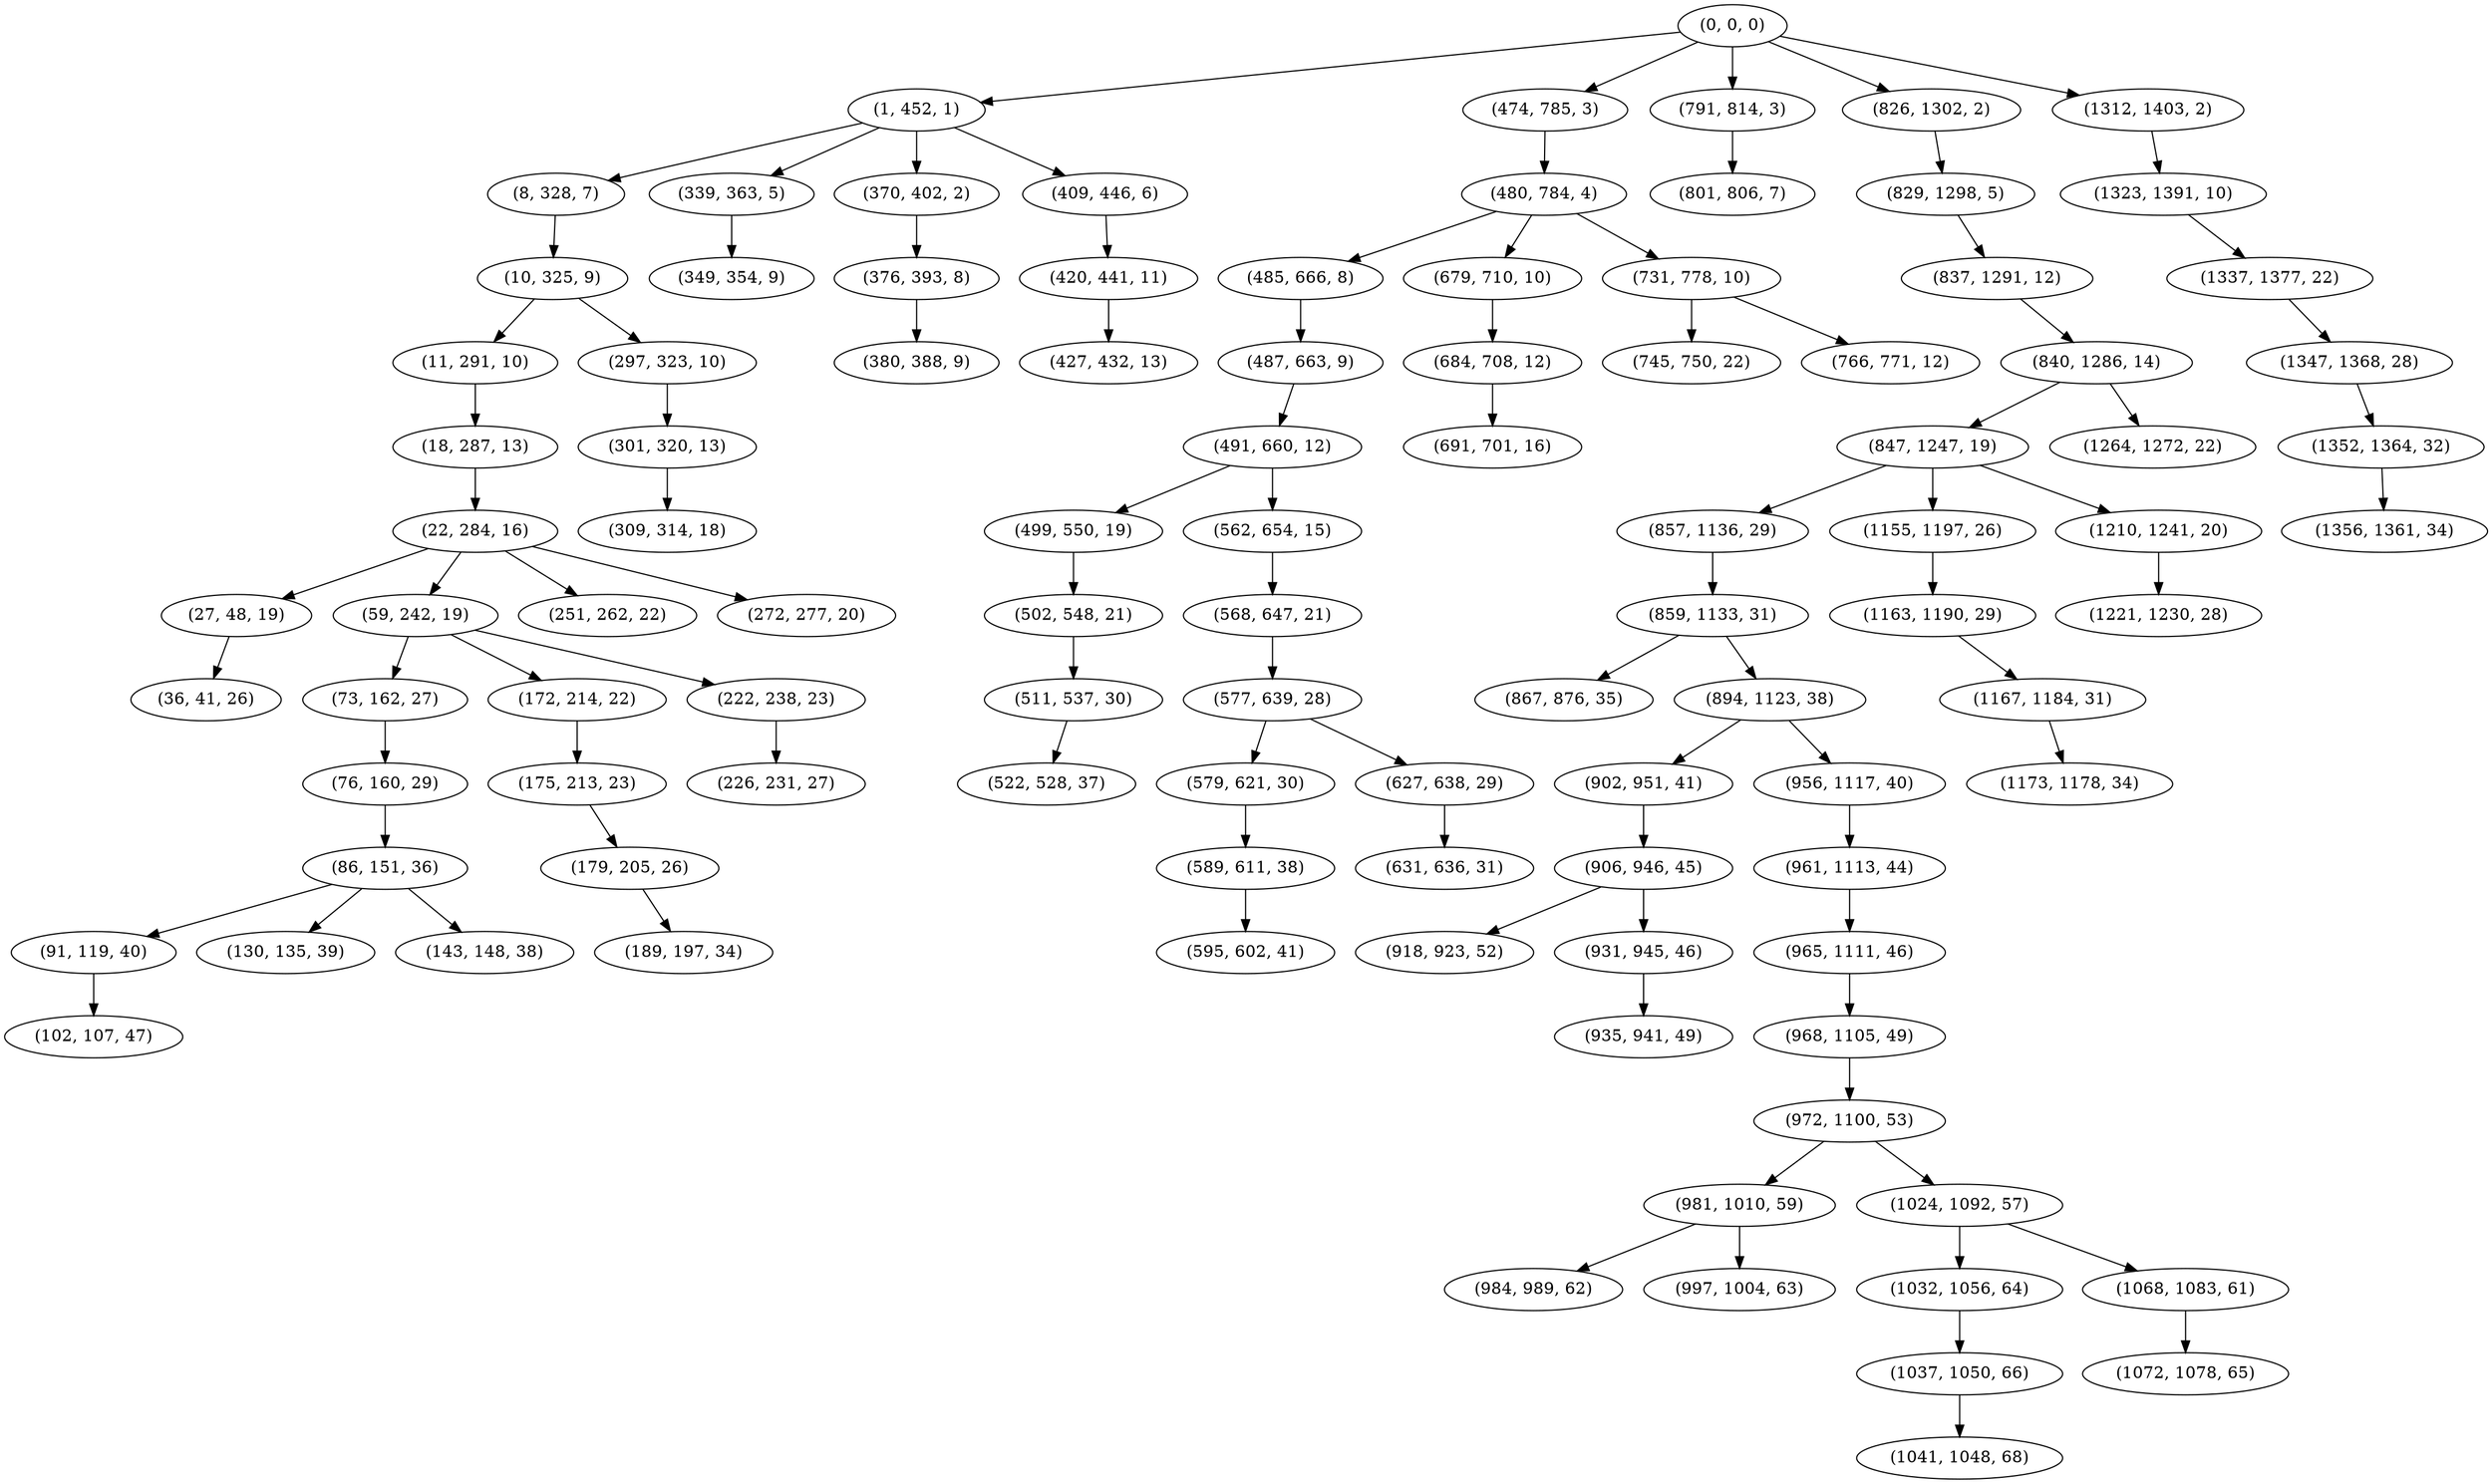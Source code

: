 digraph tree {
    "(0, 0, 0)";
    "(1, 452, 1)";
    "(8, 328, 7)";
    "(10, 325, 9)";
    "(11, 291, 10)";
    "(18, 287, 13)";
    "(22, 284, 16)";
    "(27, 48, 19)";
    "(36, 41, 26)";
    "(59, 242, 19)";
    "(73, 162, 27)";
    "(76, 160, 29)";
    "(86, 151, 36)";
    "(91, 119, 40)";
    "(102, 107, 47)";
    "(130, 135, 39)";
    "(143, 148, 38)";
    "(172, 214, 22)";
    "(175, 213, 23)";
    "(179, 205, 26)";
    "(189, 197, 34)";
    "(222, 238, 23)";
    "(226, 231, 27)";
    "(251, 262, 22)";
    "(272, 277, 20)";
    "(297, 323, 10)";
    "(301, 320, 13)";
    "(309, 314, 18)";
    "(339, 363, 5)";
    "(349, 354, 9)";
    "(370, 402, 2)";
    "(376, 393, 8)";
    "(380, 388, 9)";
    "(409, 446, 6)";
    "(420, 441, 11)";
    "(427, 432, 13)";
    "(474, 785, 3)";
    "(480, 784, 4)";
    "(485, 666, 8)";
    "(487, 663, 9)";
    "(491, 660, 12)";
    "(499, 550, 19)";
    "(502, 548, 21)";
    "(511, 537, 30)";
    "(522, 528, 37)";
    "(562, 654, 15)";
    "(568, 647, 21)";
    "(577, 639, 28)";
    "(579, 621, 30)";
    "(589, 611, 38)";
    "(595, 602, 41)";
    "(627, 638, 29)";
    "(631, 636, 31)";
    "(679, 710, 10)";
    "(684, 708, 12)";
    "(691, 701, 16)";
    "(731, 778, 10)";
    "(745, 750, 22)";
    "(766, 771, 12)";
    "(791, 814, 3)";
    "(801, 806, 7)";
    "(826, 1302, 2)";
    "(829, 1298, 5)";
    "(837, 1291, 12)";
    "(840, 1286, 14)";
    "(847, 1247, 19)";
    "(857, 1136, 29)";
    "(859, 1133, 31)";
    "(867, 876, 35)";
    "(894, 1123, 38)";
    "(902, 951, 41)";
    "(906, 946, 45)";
    "(918, 923, 52)";
    "(931, 945, 46)";
    "(935, 941, 49)";
    "(956, 1117, 40)";
    "(961, 1113, 44)";
    "(965, 1111, 46)";
    "(968, 1105, 49)";
    "(972, 1100, 53)";
    "(981, 1010, 59)";
    "(984, 989, 62)";
    "(997, 1004, 63)";
    "(1024, 1092, 57)";
    "(1032, 1056, 64)";
    "(1037, 1050, 66)";
    "(1041, 1048, 68)";
    "(1068, 1083, 61)";
    "(1072, 1078, 65)";
    "(1155, 1197, 26)";
    "(1163, 1190, 29)";
    "(1167, 1184, 31)";
    "(1173, 1178, 34)";
    "(1210, 1241, 20)";
    "(1221, 1230, 28)";
    "(1264, 1272, 22)";
    "(1312, 1403, 2)";
    "(1323, 1391, 10)";
    "(1337, 1377, 22)";
    "(1347, 1368, 28)";
    "(1352, 1364, 32)";
    "(1356, 1361, 34)";
    "(0, 0, 0)" -> "(1, 452, 1)";
    "(0, 0, 0)" -> "(474, 785, 3)";
    "(0, 0, 0)" -> "(791, 814, 3)";
    "(0, 0, 0)" -> "(826, 1302, 2)";
    "(0, 0, 0)" -> "(1312, 1403, 2)";
    "(1, 452, 1)" -> "(8, 328, 7)";
    "(1, 452, 1)" -> "(339, 363, 5)";
    "(1, 452, 1)" -> "(370, 402, 2)";
    "(1, 452, 1)" -> "(409, 446, 6)";
    "(8, 328, 7)" -> "(10, 325, 9)";
    "(10, 325, 9)" -> "(11, 291, 10)";
    "(10, 325, 9)" -> "(297, 323, 10)";
    "(11, 291, 10)" -> "(18, 287, 13)";
    "(18, 287, 13)" -> "(22, 284, 16)";
    "(22, 284, 16)" -> "(27, 48, 19)";
    "(22, 284, 16)" -> "(59, 242, 19)";
    "(22, 284, 16)" -> "(251, 262, 22)";
    "(22, 284, 16)" -> "(272, 277, 20)";
    "(27, 48, 19)" -> "(36, 41, 26)";
    "(59, 242, 19)" -> "(73, 162, 27)";
    "(59, 242, 19)" -> "(172, 214, 22)";
    "(59, 242, 19)" -> "(222, 238, 23)";
    "(73, 162, 27)" -> "(76, 160, 29)";
    "(76, 160, 29)" -> "(86, 151, 36)";
    "(86, 151, 36)" -> "(91, 119, 40)";
    "(86, 151, 36)" -> "(130, 135, 39)";
    "(86, 151, 36)" -> "(143, 148, 38)";
    "(91, 119, 40)" -> "(102, 107, 47)";
    "(172, 214, 22)" -> "(175, 213, 23)";
    "(175, 213, 23)" -> "(179, 205, 26)";
    "(179, 205, 26)" -> "(189, 197, 34)";
    "(222, 238, 23)" -> "(226, 231, 27)";
    "(297, 323, 10)" -> "(301, 320, 13)";
    "(301, 320, 13)" -> "(309, 314, 18)";
    "(339, 363, 5)" -> "(349, 354, 9)";
    "(370, 402, 2)" -> "(376, 393, 8)";
    "(376, 393, 8)" -> "(380, 388, 9)";
    "(409, 446, 6)" -> "(420, 441, 11)";
    "(420, 441, 11)" -> "(427, 432, 13)";
    "(474, 785, 3)" -> "(480, 784, 4)";
    "(480, 784, 4)" -> "(485, 666, 8)";
    "(480, 784, 4)" -> "(679, 710, 10)";
    "(480, 784, 4)" -> "(731, 778, 10)";
    "(485, 666, 8)" -> "(487, 663, 9)";
    "(487, 663, 9)" -> "(491, 660, 12)";
    "(491, 660, 12)" -> "(499, 550, 19)";
    "(491, 660, 12)" -> "(562, 654, 15)";
    "(499, 550, 19)" -> "(502, 548, 21)";
    "(502, 548, 21)" -> "(511, 537, 30)";
    "(511, 537, 30)" -> "(522, 528, 37)";
    "(562, 654, 15)" -> "(568, 647, 21)";
    "(568, 647, 21)" -> "(577, 639, 28)";
    "(577, 639, 28)" -> "(579, 621, 30)";
    "(577, 639, 28)" -> "(627, 638, 29)";
    "(579, 621, 30)" -> "(589, 611, 38)";
    "(589, 611, 38)" -> "(595, 602, 41)";
    "(627, 638, 29)" -> "(631, 636, 31)";
    "(679, 710, 10)" -> "(684, 708, 12)";
    "(684, 708, 12)" -> "(691, 701, 16)";
    "(731, 778, 10)" -> "(745, 750, 22)";
    "(731, 778, 10)" -> "(766, 771, 12)";
    "(791, 814, 3)" -> "(801, 806, 7)";
    "(826, 1302, 2)" -> "(829, 1298, 5)";
    "(829, 1298, 5)" -> "(837, 1291, 12)";
    "(837, 1291, 12)" -> "(840, 1286, 14)";
    "(840, 1286, 14)" -> "(847, 1247, 19)";
    "(840, 1286, 14)" -> "(1264, 1272, 22)";
    "(847, 1247, 19)" -> "(857, 1136, 29)";
    "(847, 1247, 19)" -> "(1155, 1197, 26)";
    "(847, 1247, 19)" -> "(1210, 1241, 20)";
    "(857, 1136, 29)" -> "(859, 1133, 31)";
    "(859, 1133, 31)" -> "(867, 876, 35)";
    "(859, 1133, 31)" -> "(894, 1123, 38)";
    "(894, 1123, 38)" -> "(902, 951, 41)";
    "(894, 1123, 38)" -> "(956, 1117, 40)";
    "(902, 951, 41)" -> "(906, 946, 45)";
    "(906, 946, 45)" -> "(918, 923, 52)";
    "(906, 946, 45)" -> "(931, 945, 46)";
    "(931, 945, 46)" -> "(935, 941, 49)";
    "(956, 1117, 40)" -> "(961, 1113, 44)";
    "(961, 1113, 44)" -> "(965, 1111, 46)";
    "(965, 1111, 46)" -> "(968, 1105, 49)";
    "(968, 1105, 49)" -> "(972, 1100, 53)";
    "(972, 1100, 53)" -> "(981, 1010, 59)";
    "(972, 1100, 53)" -> "(1024, 1092, 57)";
    "(981, 1010, 59)" -> "(984, 989, 62)";
    "(981, 1010, 59)" -> "(997, 1004, 63)";
    "(1024, 1092, 57)" -> "(1032, 1056, 64)";
    "(1024, 1092, 57)" -> "(1068, 1083, 61)";
    "(1032, 1056, 64)" -> "(1037, 1050, 66)";
    "(1037, 1050, 66)" -> "(1041, 1048, 68)";
    "(1068, 1083, 61)" -> "(1072, 1078, 65)";
    "(1155, 1197, 26)" -> "(1163, 1190, 29)";
    "(1163, 1190, 29)" -> "(1167, 1184, 31)";
    "(1167, 1184, 31)" -> "(1173, 1178, 34)";
    "(1210, 1241, 20)" -> "(1221, 1230, 28)";
    "(1312, 1403, 2)" -> "(1323, 1391, 10)";
    "(1323, 1391, 10)" -> "(1337, 1377, 22)";
    "(1337, 1377, 22)" -> "(1347, 1368, 28)";
    "(1347, 1368, 28)" -> "(1352, 1364, 32)";
    "(1352, 1364, 32)" -> "(1356, 1361, 34)";
}
